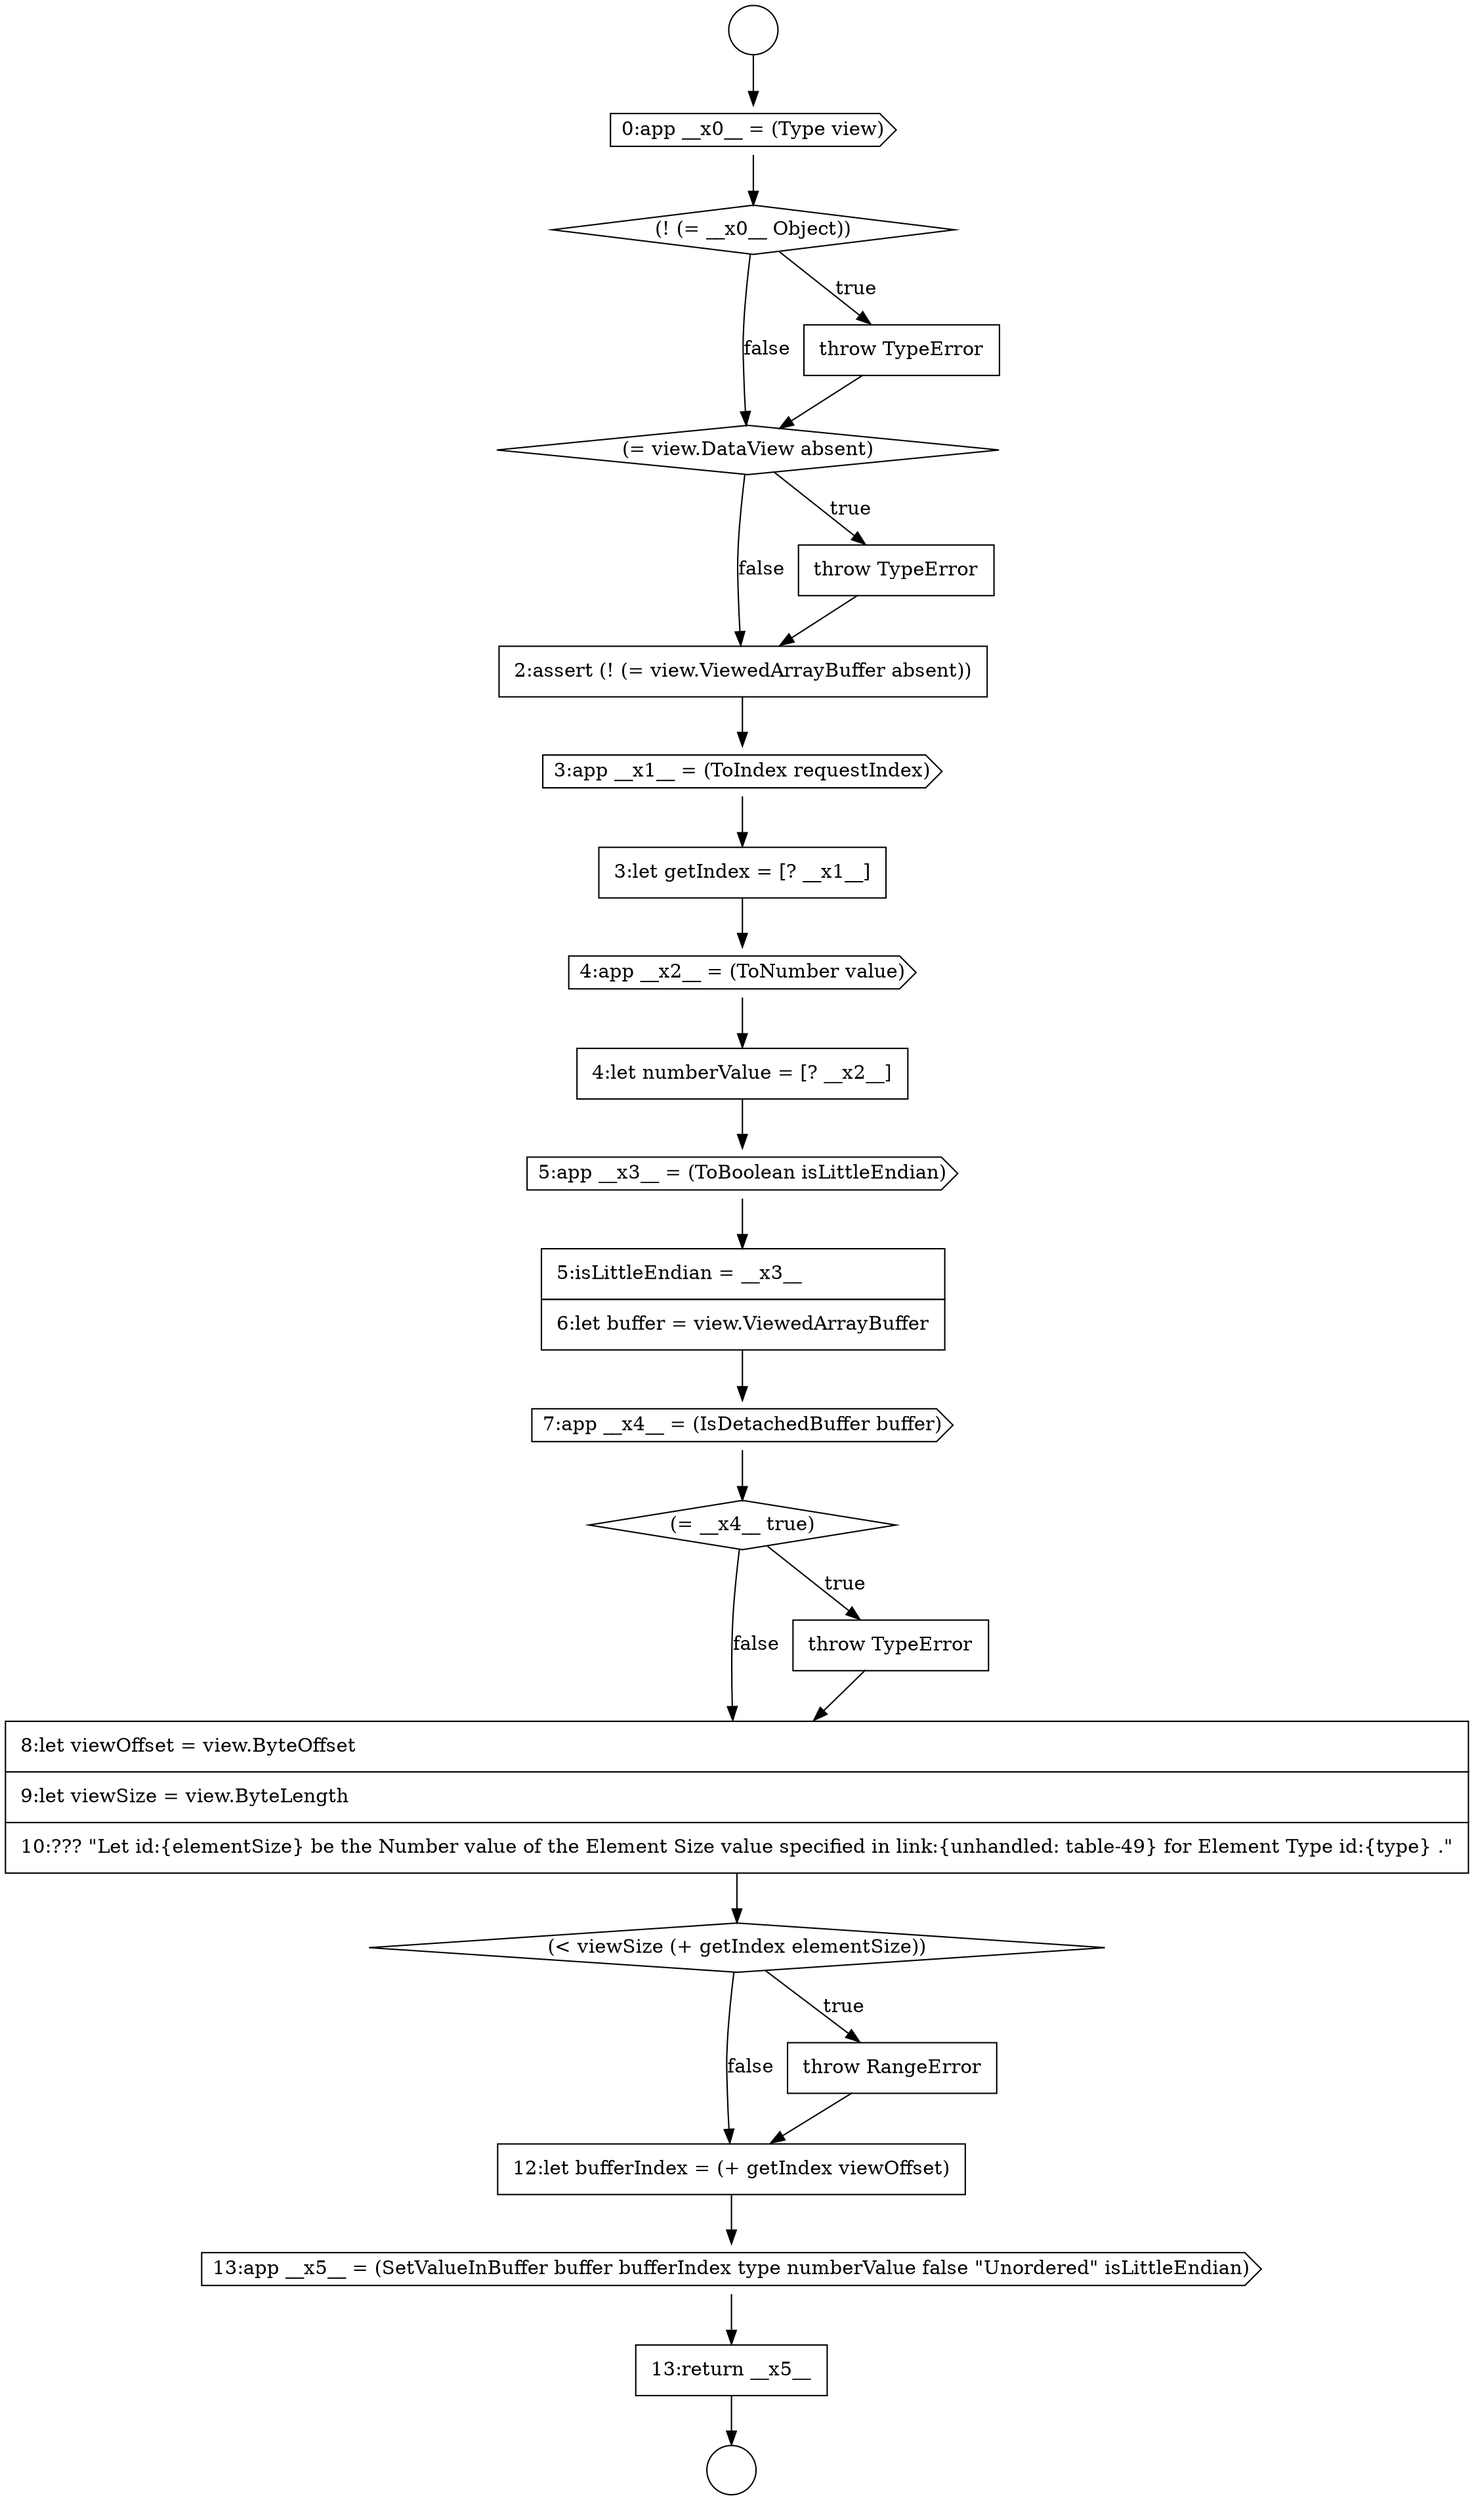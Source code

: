 digraph {
  node15666 [shape=none, margin=0, label=<<font color="black">
    <table border="0" cellborder="1" cellspacing="0" cellpadding="10">
      <tr><td align="left">8:let viewOffset = view.ByteOffset</td></tr>
      <tr><td align="left">9:let viewSize = view.ByteLength</td></tr>
      <tr><td align="left">10:??? &quot;Let id:{elementSize} be the Number value of the Element Size value specified in link:{unhandled: table-49} for Element Type id:{type} .&quot;</td></tr>
    </table>
  </font>> color="black" fillcolor="white" style=filled]
  node15651 [shape=cds, label=<<font color="black">0:app __x0__ = (Type view)</font>> color="black" fillcolor="white" style=filled]
  node15663 [shape=cds, label=<<font color="black">7:app __x4__ = (IsDetachedBuffer buffer)</font>> color="black" fillcolor="white" style=filled]
  node15659 [shape=cds, label=<<font color="black">4:app __x2__ = (ToNumber value)</font>> color="black" fillcolor="white" style=filled]
  node15669 [shape=none, margin=0, label=<<font color="black">
    <table border="0" cellborder="1" cellspacing="0" cellpadding="10">
      <tr><td align="left">12:let bufferIndex = (+ getIndex viewOffset)</td></tr>
    </table>
  </font>> color="black" fillcolor="white" style=filled]
  node15664 [shape=diamond, label=<<font color="black">(= __x4__ true)</font>> color="black" fillcolor="white" style=filled]
  node15660 [shape=none, margin=0, label=<<font color="black">
    <table border="0" cellborder="1" cellspacing="0" cellpadding="10">
      <tr><td align="left">4:let numberValue = [? __x2__]</td></tr>
    </table>
  </font>> color="black" fillcolor="white" style=filled]
  node15649 [shape=circle label=" " color="black" fillcolor="white" style=filled]
  node15654 [shape=diamond, label=<<font color="black">(= view.DataView absent)</font>> color="black" fillcolor="white" style=filled]
  node15668 [shape=none, margin=0, label=<<font color="black">
    <table border="0" cellborder="1" cellspacing="0" cellpadding="10">
      <tr><td align="left">throw RangeError</td></tr>
    </table>
  </font>> color="black" fillcolor="white" style=filled]
  node15657 [shape=cds, label=<<font color="black">3:app __x1__ = (ToIndex requestIndex)</font>> color="black" fillcolor="white" style=filled]
  node15661 [shape=cds, label=<<font color="black">5:app __x3__ = (ToBoolean isLittleEndian)</font>> color="black" fillcolor="white" style=filled]
  node15658 [shape=none, margin=0, label=<<font color="black">
    <table border="0" cellborder="1" cellspacing="0" cellpadding="10">
      <tr><td align="left">3:let getIndex = [? __x1__]</td></tr>
    </table>
  </font>> color="black" fillcolor="white" style=filled]
  node15662 [shape=none, margin=0, label=<<font color="black">
    <table border="0" cellborder="1" cellspacing="0" cellpadding="10">
      <tr><td align="left">5:isLittleEndian = __x3__</td></tr>
      <tr><td align="left">6:let buffer = view.ViewedArrayBuffer</td></tr>
    </table>
  </font>> color="black" fillcolor="white" style=filled]
  node15671 [shape=none, margin=0, label=<<font color="black">
    <table border="0" cellborder="1" cellspacing="0" cellpadding="10">
      <tr><td align="left">13:return __x5__</td></tr>
    </table>
  </font>> color="black" fillcolor="white" style=filled]
  node15656 [shape=none, margin=0, label=<<font color="black">
    <table border="0" cellborder="1" cellspacing="0" cellpadding="10">
      <tr><td align="left">2:assert (! (= view.ViewedArrayBuffer absent))</td></tr>
    </table>
  </font>> color="black" fillcolor="white" style=filled]
  node15655 [shape=none, margin=0, label=<<font color="black">
    <table border="0" cellborder="1" cellspacing="0" cellpadding="10">
      <tr><td align="left">throw TypeError</td></tr>
    </table>
  </font>> color="black" fillcolor="white" style=filled]
  node15650 [shape=circle label=" " color="black" fillcolor="white" style=filled]
  node15665 [shape=none, margin=0, label=<<font color="black">
    <table border="0" cellborder="1" cellspacing="0" cellpadding="10">
      <tr><td align="left">throw TypeError</td></tr>
    </table>
  </font>> color="black" fillcolor="white" style=filled]
  node15670 [shape=cds, label=<<font color="black">13:app __x5__ = (SetValueInBuffer buffer bufferIndex type numberValue false &quot;Unordered&quot; isLittleEndian)</font>> color="black" fillcolor="white" style=filled]
  node15667 [shape=diamond, label=<<font color="black">(&lt; viewSize (+ getIndex elementSize))</font>> color="black" fillcolor="white" style=filled]
  node15653 [shape=none, margin=0, label=<<font color="black">
    <table border="0" cellborder="1" cellspacing="0" cellpadding="10">
      <tr><td align="left">throw TypeError</td></tr>
    </table>
  </font>> color="black" fillcolor="white" style=filled]
  node15652 [shape=diamond, label=<<font color="black">(! (= __x0__ Object))</font>> color="black" fillcolor="white" style=filled]
  node15665 -> node15666 [ color="black"]
  node15671 -> node15650 [ color="black"]
  node15656 -> node15657 [ color="black"]
  node15649 -> node15651 [ color="black"]
  node15667 -> node15668 [label=<<font color="black">true</font>> color="black"]
  node15667 -> node15669 [label=<<font color="black">false</font>> color="black"]
  node15652 -> node15653 [label=<<font color="black">true</font>> color="black"]
  node15652 -> node15654 [label=<<font color="black">false</font>> color="black"]
  node15659 -> node15660 [ color="black"]
  node15660 -> node15661 [ color="black"]
  node15653 -> node15654 [ color="black"]
  node15666 -> node15667 [ color="black"]
  node15654 -> node15655 [label=<<font color="black">true</font>> color="black"]
  node15654 -> node15656 [label=<<font color="black">false</font>> color="black"]
  node15658 -> node15659 [ color="black"]
  node15663 -> node15664 [ color="black"]
  node15662 -> node15663 [ color="black"]
  node15668 -> node15669 [ color="black"]
  node15664 -> node15665 [label=<<font color="black">true</font>> color="black"]
  node15664 -> node15666 [label=<<font color="black">false</font>> color="black"]
  node15669 -> node15670 [ color="black"]
  node15651 -> node15652 [ color="black"]
  node15661 -> node15662 [ color="black"]
  node15670 -> node15671 [ color="black"]
  node15657 -> node15658 [ color="black"]
  node15655 -> node15656 [ color="black"]
}
